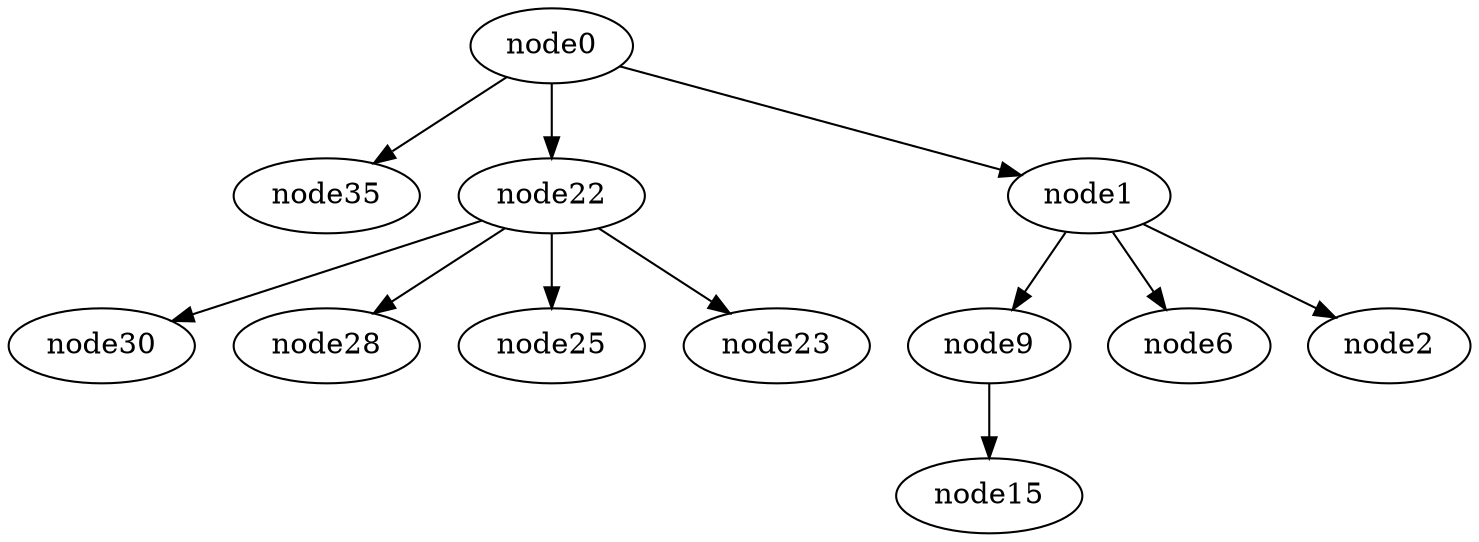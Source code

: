 digraph g{
graph [
];
node [
];
edge [
];
"node0" [
];
"node35" [
];
"node22" [
];
"node1" [
];
"node30" [
];
"node28" [
];
"node25" [
];
"node23" [
];
"node9" [
];
"node6" [
];
"node2" [
];
"node15" [
];
"node0":f35 -> "node35":f0 [
];
"node0":f22 -> "node22":f0 [
];
"node0":f1 -> "node1":f0 [
];
"node22":f30 -> "node30":f0 [
];
"node22":f28 -> "node28":f0 [
];
"node22":f25 -> "node25":f0 [
];
"node22":f23 -> "node23":f0 [
];
"node1":f9 -> "node9":f0 [
];
"node1":f6 -> "node6":f0 [
];
"node1":f2 -> "node2":f0 [
];
"node9":f15 -> "node15":f0 [
];
}
